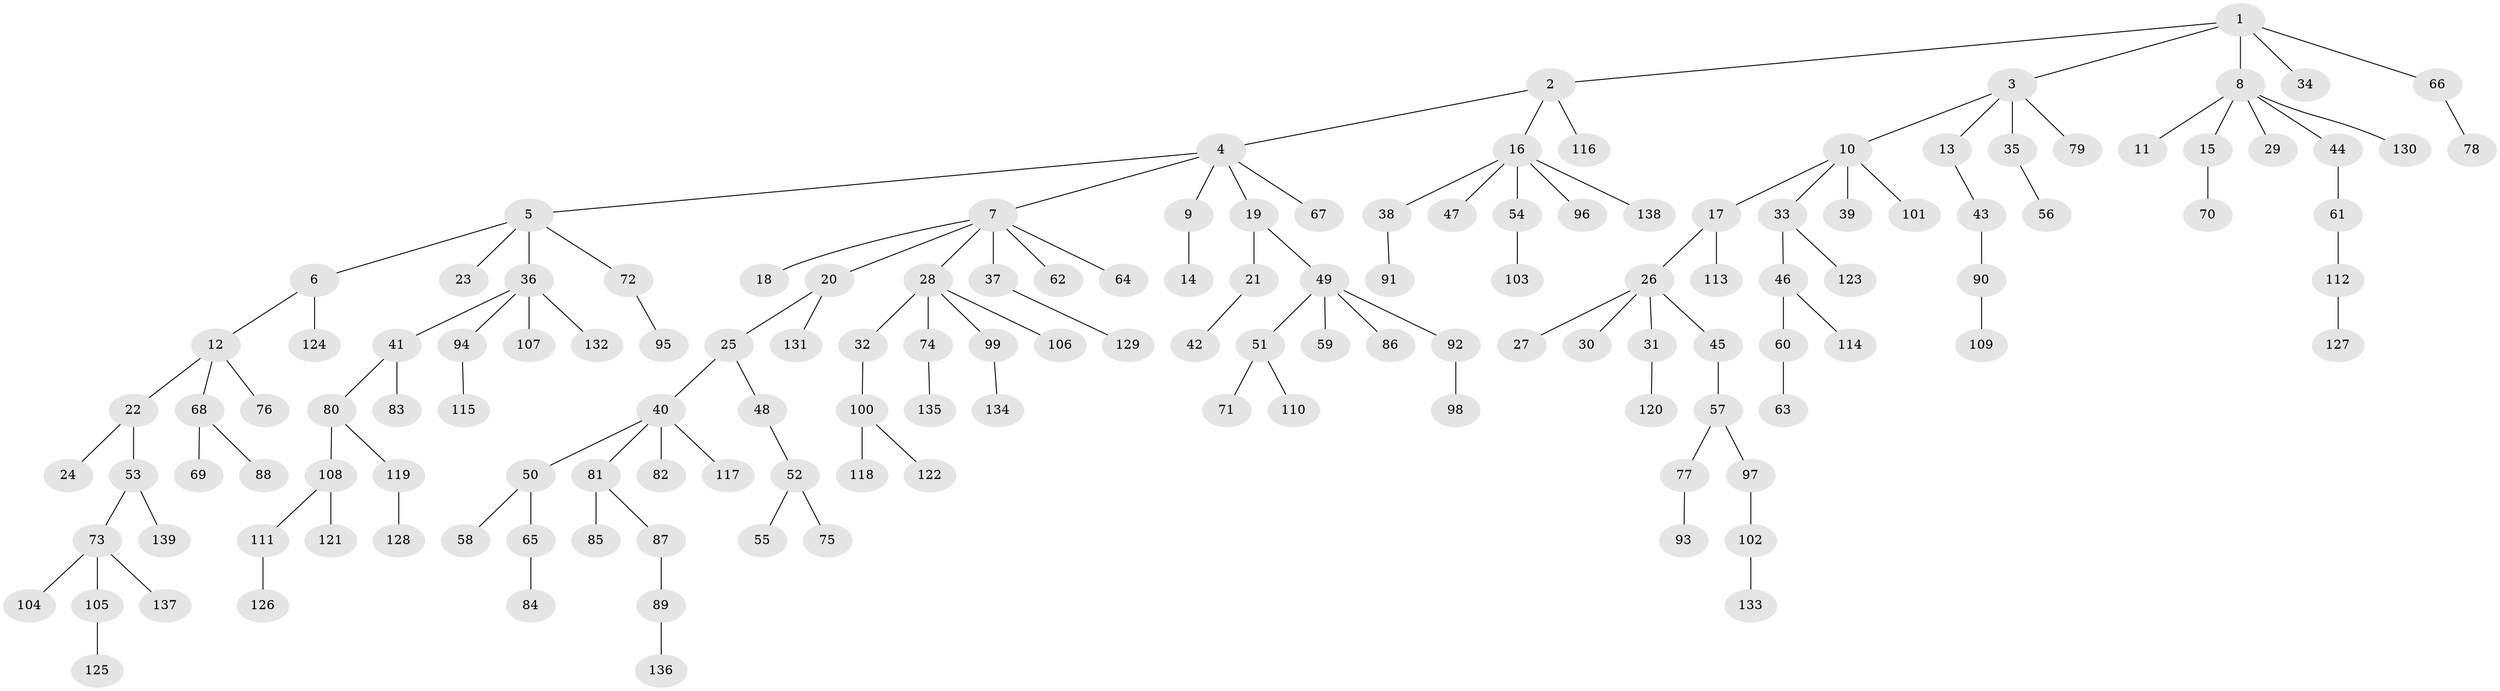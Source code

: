 // coarse degree distribution, {1: 0.7272727272727273, 7: 0.01818181818181818, 2: 0.21818181818181817, 33: 0.01818181818181818, 4: 0.01818181818181818}
// Generated by graph-tools (version 1.1) at 2025/56/03/04/25 21:56:11]
// undirected, 139 vertices, 138 edges
graph export_dot {
graph [start="1"]
  node [color=gray90,style=filled];
  1;
  2;
  3;
  4;
  5;
  6;
  7;
  8;
  9;
  10;
  11;
  12;
  13;
  14;
  15;
  16;
  17;
  18;
  19;
  20;
  21;
  22;
  23;
  24;
  25;
  26;
  27;
  28;
  29;
  30;
  31;
  32;
  33;
  34;
  35;
  36;
  37;
  38;
  39;
  40;
  41;
  42;
  43;
  44;
  45;
  46;
  47;
  48;
  49;
  50;
  51;
  52;
  53;
  54;
  55;
  56;
  57;
  58;
  59;
  60;
  61;
  62;
  63;
  64;
  65;
  66;
  67;
  68;
  69;
  70;
  71;
  72;
  73;
  74;
  75;
  76;
  77;
  78;
  79;
  80;
  81;
  82;
  83;
  84;
  85;
  86;
  87;
  88;
  89;
  90;
  91;
  92;
  93;
  94;
  95;
  96;
  97;
  98;
  99;
  100;
  101;
  102;
  103;
  104;
  105;
  106;
  107;
  108;
  109;
  110;
  111;
  112;
  113;
  114;
  115;
  116;
  117;
  118;
  119;
  120;
  121;
  122;
  123;
  124;
  125;
  126;
  127;
  128;
  129;
  130;
  131;
  132;
  133;
  134;
  135;
  136;
  137;
  138;
  139;
  1 -- 2;
  1 -- 3;
  1 -- 8;
  1 -- 34;
  1 -- 66;
  2 -- 4;
  2 -- 16;
  2 -- 116;
  3 -- 10;
  3 -- 13;
  3 -- 35;
  3 -- 79;
  4 -- 5;
  4 -- 7;
  4 -- 9;
  4 -- 19;
  4 -- 67;
  5 -- 6;
  5 -- 23;
  5 -- 36;
  5 -- 72;
  6 -- 12;
  6 -- 124;
  7 -- 18;
  7 -- 20;
  7 -- 28;
  7 -- 37;
  7 -- 62;
  7 -- 64;
  8 -- 11;
  8 -- 15;
  8 -- 29;
  8 -- 44;
  8 -- 130;
  9 -- 14;
  10 -- 17;
  10 -- 33;
  10 -- 39;
  10 -- 101;
  12 -- 22;
  12 -- 68;
  12 -- 76;
  13 -- 43;
  15 -- 70;
  16 -- 38;
  16 -- 47;
  16 -- 54;
  16 -- 96;
  16 -- 138;
  17 -- 26;
  17 -- 113;
  19 -- 21;
  19 -- 49;
  20 -- 25;
  20 -- 131;
  21 -- 42;
  22 -- 24;
  22 -- 53;
  25 -- 40;
  25 -- 48;
  26 -- 27;
  26 -- 30;
  26 -- 31;
  26 -- 45;
  28 -- 32;
  28 -- 74;
  28 -- 99;
  28 -- 106;
  31 -- 120;
  32 -- 100;
  33 -- 46;
  33 -- 123;
  35 -- 56;
  36 -- 41;
  36 -- 94;
  36 -- 107;
  36 -- 132;
  37 -- 129;
  38 -- 91;
  40 -- 50;
  40 -- 81;
  40 -- 82;
  40 -- 117;
  41 -- 80;
  41 -- 83;
  43 -- 90;
  44 -- 61;
  45 -- 57;
  46 -- 60;
  46 -- 114;
  48 -- 52;
  49 -- 51;
  49 -- 59;
  49 -- 86;
  49 -- 92;
  50 -- 58;
  50 -- 65;
  51 -- 71;
  51 -- 110;
  52 -- 55;
  52 -- 75;
  53 -- 73;
  53 -- 139;
  54 -- 103;
  57 -- 77;
  57 -- 97;
  60 -- 63;
  61 -- 112;
  65 -- 84;
  66 -- 78;
  68 -- 69;
  68 -- 88;
  72 -- 95;
  73 -- 104;
  73 -- 105;
  73 -- 137;
  74 -- 135;
  77 -- 93;
  80 -- 108;
  80 -- 119;
  81 -- 85;
  81 -- 87;
  87 -- 89;
  89 -- 136;
  90 -- 109;
  92 -- 98;
  94 -- 115;
  97 -- 102;
  99 -- 134;
  100 -- 118;
  100 -- 122;
  102 -- 133;
  105 -- 125;
  108 -- 111;
  108 -- 121;
  111 -- 126;
  112 -- 127;
  119 -- 128;
}
